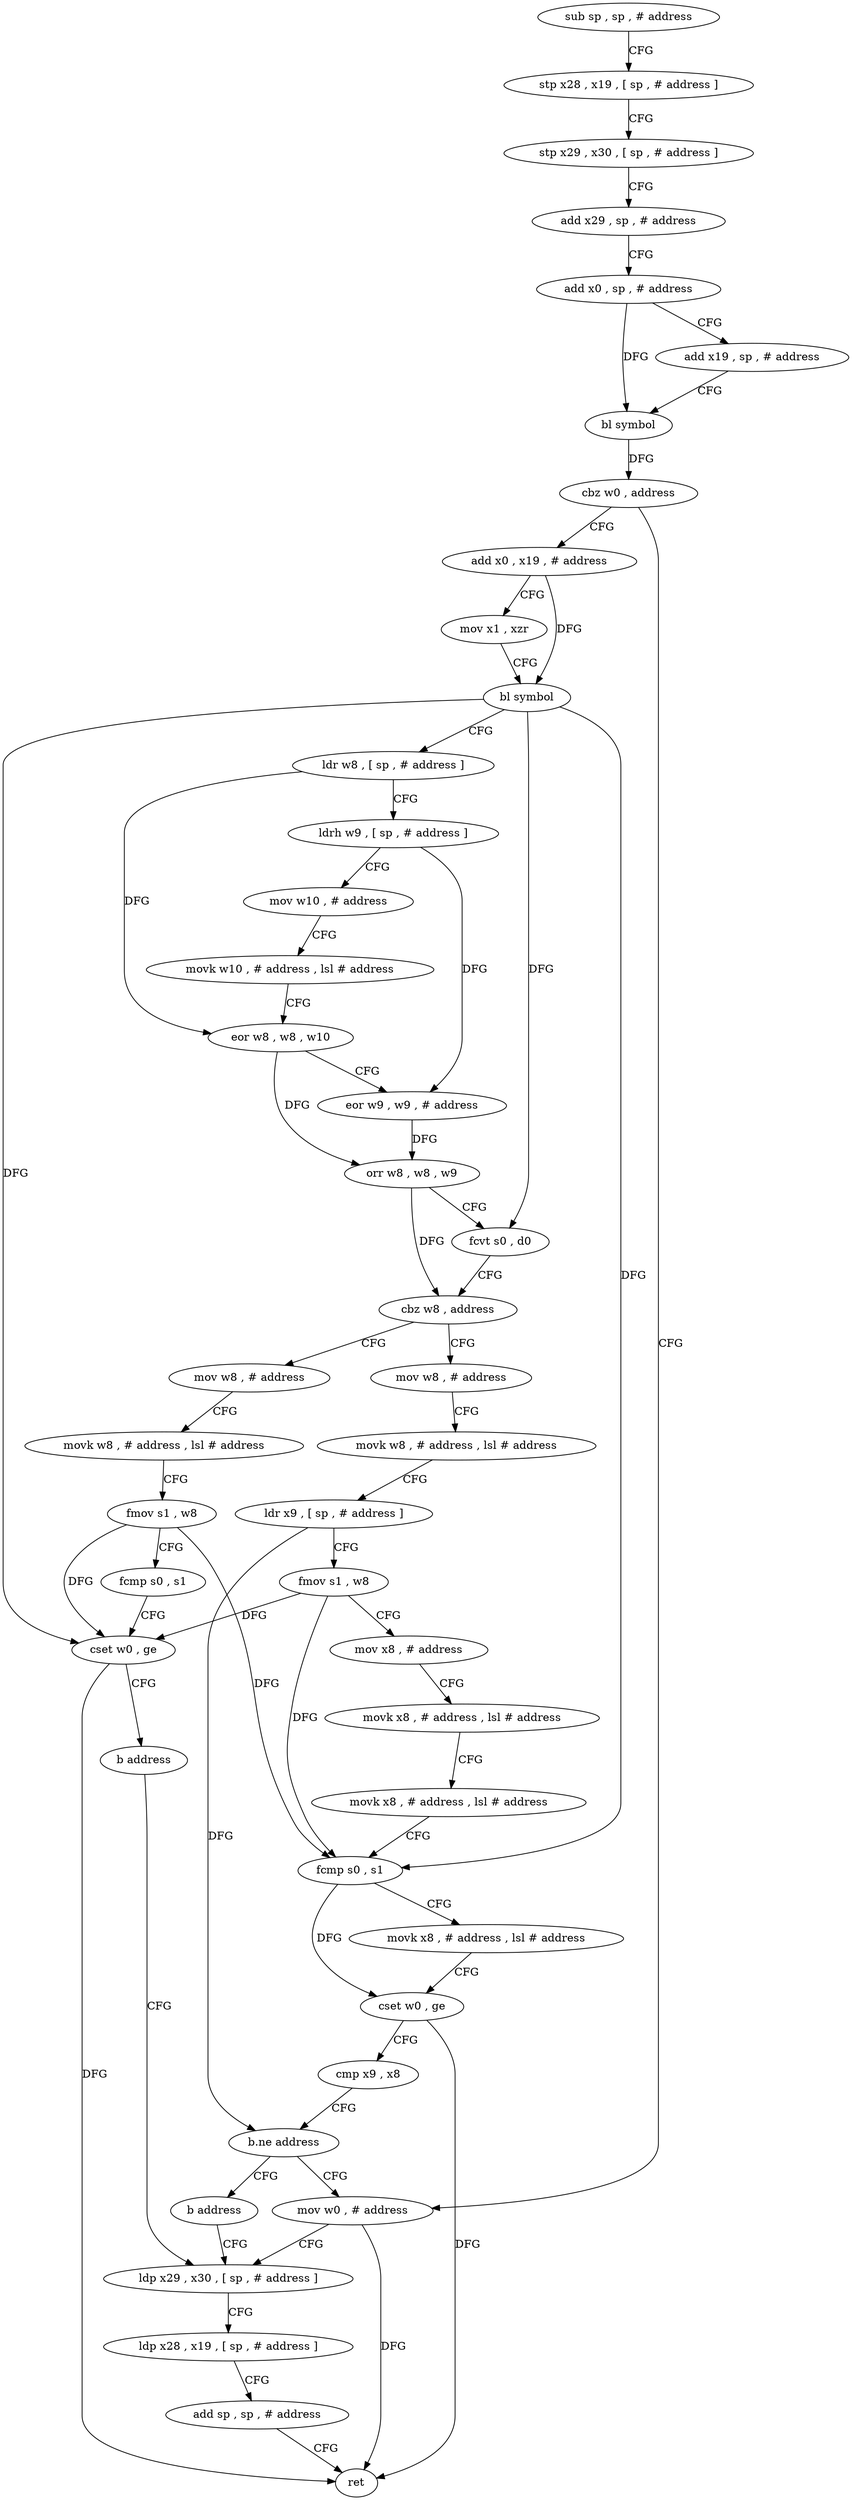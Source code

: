 digraph "func" {
"4230556" [label = "sub sp , sp , # address" ]
"4230560" [label = "stp x28 , x19 , [ sp , # address ]" ]
"4230564" [label = "stp x29 , x30 , [ sp , # address ]" ]
"4230568" [label = "add x29 , sp , # address" ]
"4230572" [label = "add x0 , sp , # address" ]
"4230576" [label = "add x19 , sp , # address" ]
"4230580" [label = "bl symbol" ]
"4230584" [label = "cbz w0 , address" ]
"4230608" [label = "add x0 , x19 , # address" ]
"4230588" [label = "mov w0 , # address" ]
"4230612" [label = "mov x1 , xzr" ]
"4230616" [label = "bl symbol" ]
"4230620" [label = "ldr w8 , [ sp , # address ]" ]
"4230624" [label = "ldrh w9 , [ sp , # address ]" ]
"4230628" [label = "mov w10 , # address" ]
"4230632" [label = "movk w10 , # address , lsl # address" ]
"4230636" [label = "eor w8 , w8 , w10" ]
"4230640" [label = "eor w9 , w9 , # address" ]
"4230644" [label = "orr w8 , w8 , w9" ]
"4230648" [label = "fcvt s0 , d0" ]
"4230652" [label = "cbz w8 , address" ]
"4230708" [label = "mov w8 , # address" ]
"4230656" [label = "mov w8 , # address" ]
"4230592" [label = "ldp x29 , x30 , [ sp , # address ]" ]
"4230712" [label = "movk w8 , # address , lsl # address" ]
"4230716" [label = "fmov s1 , w8" ]
"4230720" [label = "fcmp s0 , s1" ]
"4230724" [label = "cset w0 , ge" ]
"4230728" [label = "b address" ]
"4230660" [label = "movk w8 , # address , lsl # address" ]
"4230664" [label = "ldr x9 , [ sp , # address ]" ]
"4230668" [label = "fmov s1 , w8" ]
"4230672" [label = "mov x8 , # address" ]
"4230676" [label = "movk x8 , # address , lsl # address" ]
"4230680" [label = "movk x8 , # address , lsl # address" ]
"4230684" [label = "fcmp s0 , s1" ]
"4230688" [label = "movk x8 , # address , lsl # address" ]
"4230692" [label = "cset w0 , ge" ]
"4230696" [label = "cmp x9 , x8" ]
"4230700" [label = "b.ne address" ]
"4230704" [label = "b address" ]
"4230596" [label = "ldp x28 , x19 , [ sp , # address ]" ]
"4230600" [label = "add sp , sp , # address" ]
"4230604" [label = "ret" ]
"4230556" -> "4230560" [ label = "CFG" ]
"4230560" -> "4230564" [ label = "CFG" ]
"4230564" -> "4230568" [ label = "CFG" ]
"4230568" -> "4230572" [ label = "CFG" ]
"4230572" -> "4230576" [ label = "CFG" ]
"4230572" -> "4230580" [ label = "DFG" ]
"4230576" -> "4230580" [ label = "CFG" ]
"4230580" -> "4230584" [ label = "DFG" ]
"4230584" -> "4230608" [ label = "CFG" ]
"4230584" -> "4230588" [ label = "CFG" ]
"4230608" -> "4230612" [ label = "CFG" ]
"4230608" -> "4230616" [ label = "DFG" ]
"4230588" -> "4230592" [ label = "CFG" ]
"4230588" -> "4230604" [ label = "DFG" ]
"4230612" -> "4230616" [ label = "CFG" ]
"4230616" -> "4230620" [ label = "CFG" ]
"4230616" -> "4230648" [ label = "DFG" ]
"4230616" -> "4230724" [ label = "DFG" ]
"4230616" -> "4230684" [ label = "DFG" ]
"4230620" -> "4230624" [ label = "CFG" ]
"4230620" -> "4230636" [ label = "DFG" ]
"4230624" -> "4230628" [ label = "CFG" ]
"4230624" -> "4230640" [ label = "DFG" ]
"4230628" -> "4230632" [ label = "CFG" ]
"4230632" -> "4230636" [ label = "CFG" ]
"4230636" -> "4230640" [ label = "CFG" ]
"4230636" -> "4230644" [ label = "DFG" ]
"4230640" -> "4230644" [ label = "DFG" ]
"4230644" -> "4230648" [ label = "CFG" ]
"4230644" -> "4230652" [ label = "DFG" ]
"4230648" -> "4230652" [ label = "CFG" ]
"4230652" -> "4230708" [ label = "CFG" ]
"4230652" -> "4230656" [ label = "CFG" ]
"4230708" -> "4230712" [ label = "CFG" ]
"4230656" -> "4230660" [ label = "CFG" ]
"4230592" -> "4230596" [ label = "CFG" ]
"4230712" -> "4230716" [ label = "CFG" ]
"4230716" -> "4230720" [ label = "CFG" ]
"4230716" -> "4230724" [ label = "DFG" ]
"4230716" -> "4230684" [ label = "DFG" ]
"4230720" -> "4230724" [ label = "CFG" ]
"4230724" -> "4230728" [ label = "CFG" ]
"4230724" -> "4230604" [ label = "DFG" ]
"4230728" -> "4230592" [ label = "CFG" ]
"4230660" -> "4230664" [ label = "CFG" ]
"4230664" -> "4230668" [ label = "CFG" ]
"4230664" -> "4230700" [ label = "DFG" ]
"4230668" -> "4230672" [ label = "CFG" ]
"4230668" -> "4230724" [ label = "DFG" ]
"4230668" -> "4230684" [ label = "DFG" ]
"4230672" -> "4230676" [ label = "CFG" ]
"4230676" -> "4230680" [ label = "CFG" ]
"4230680" -> "4230684" [ label = "CFG" ]
"4230684" -> "4230688" [ label = "CFG" ]
"4230684" -> "4230692" [ label = "DFG" ]
"4230688" -> "4230692" [ label = "CFG" ]
"4230692" -> "4230696" [ label = "CFG" ]
"4230692" -> "4230604" [ label = "DFG" ]
"4230696" -> "4230700" [ label = "CFG" ]
"4230700" -> "4230588" [ label = "CFG" ]
"4230700" -> "4230704" [ label = "CFG" ]
"4230704" -> "4230592" [ label = "CFG" ]
"4230596" -> "4230600" [ label = "CFG" ]
"4230600" -> "4230604" [ label = "CFG" ]
}
